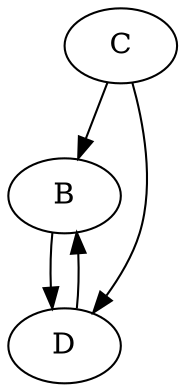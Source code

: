 digraph Schematic_B {
"B" -> "D" [type="s"]
"D" -> "B" [type="s"]
"C" -> "B" [type="sp"]
"C" -> "D" [type="sp"]
}
